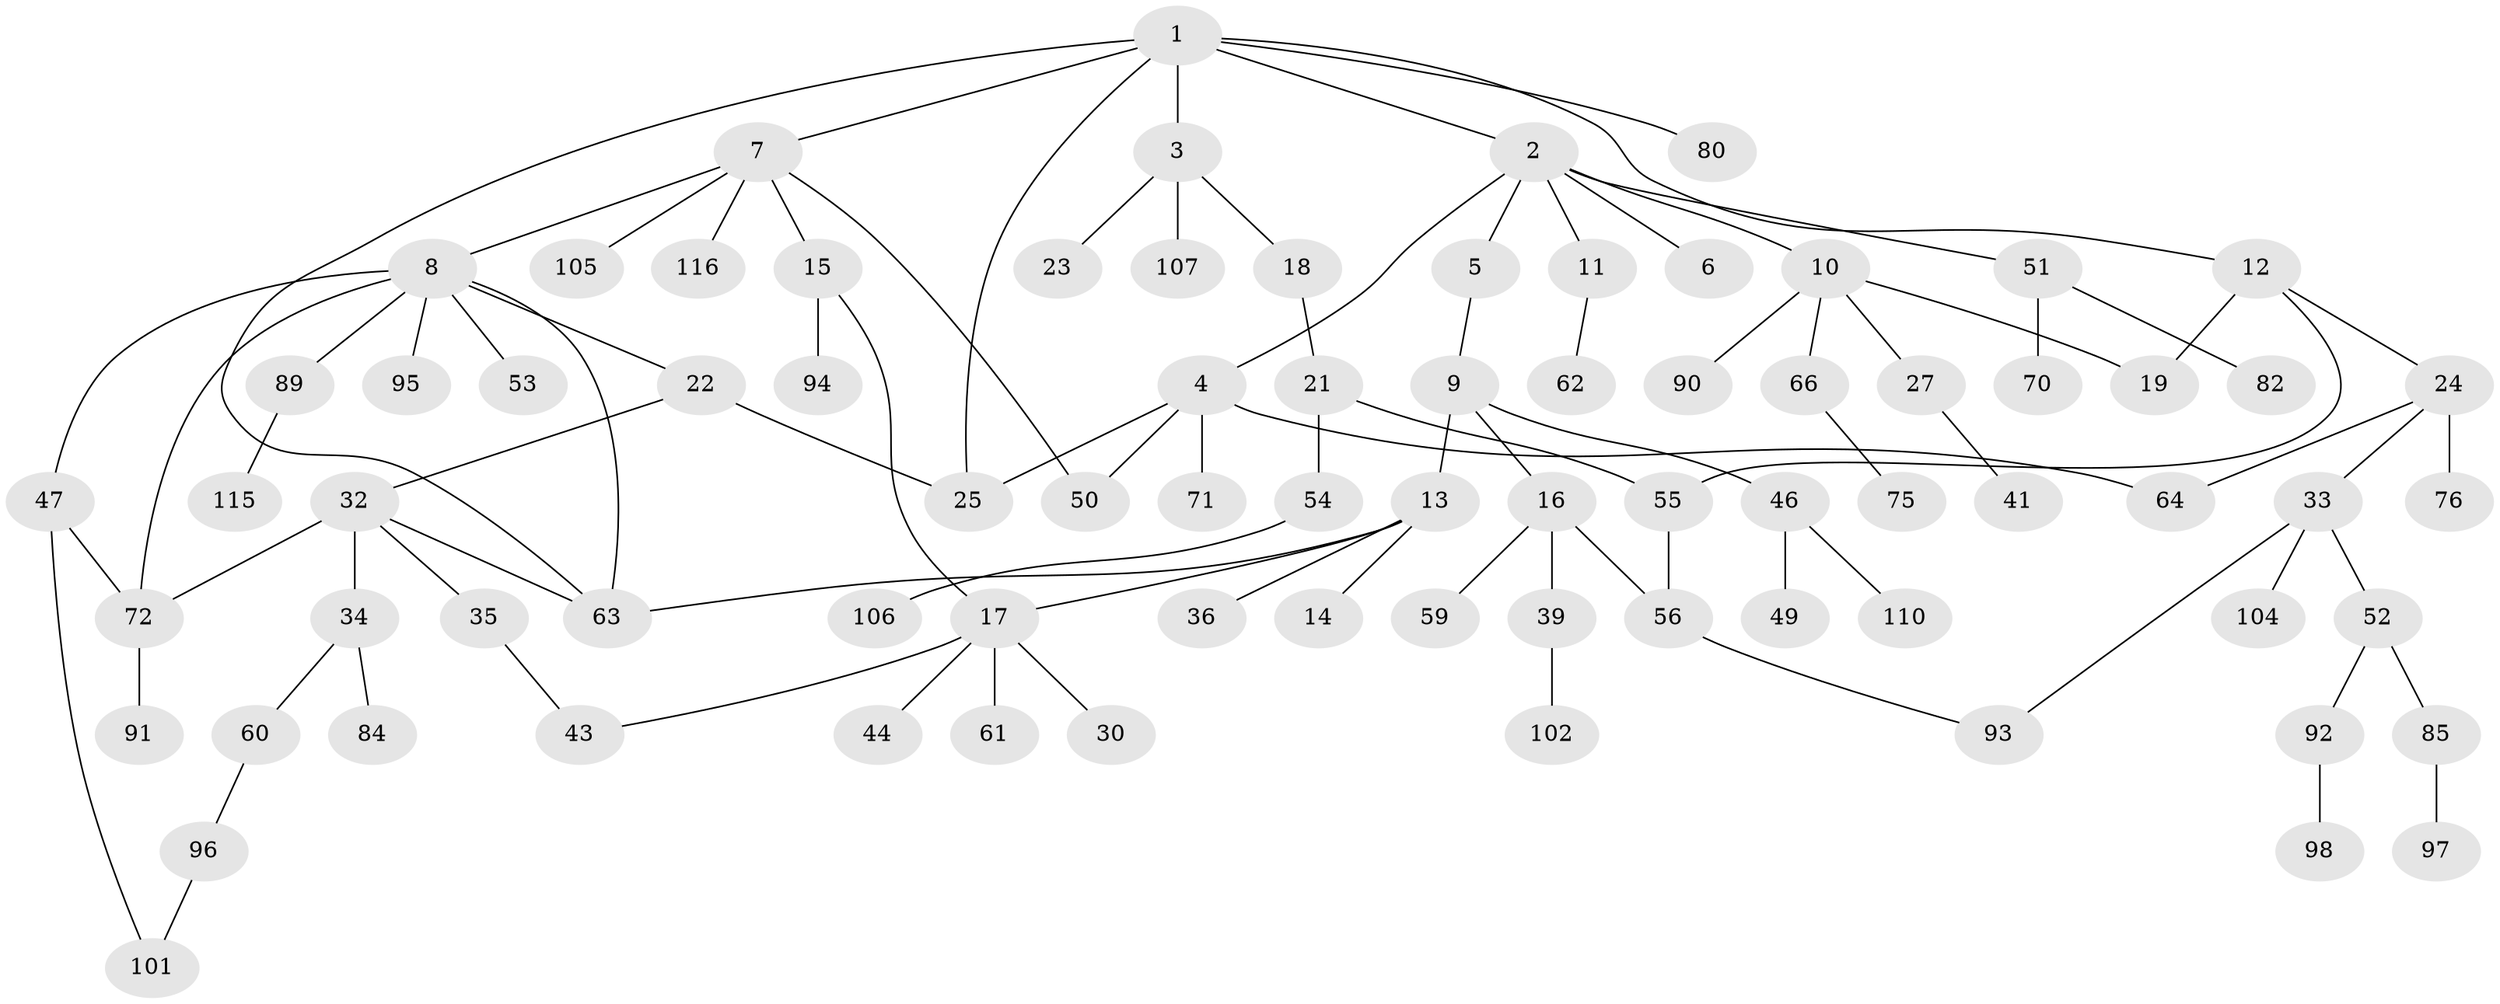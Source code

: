 // original degree distribution, {6: 0.02586206896551724, 8: 0.008620689655172414, 5: 0.034482758620689655, 4: 0.0603448275862069, 2: 0.23275862068965517, 1: 0.41379310344827586, 7: 0.017241379310344827, 3: 0.20689655172413793}
// Generated by graph-tools (version 1.1) at 2025/41/03/06/25 10:41:29]
// undirected, 80 vertices, 95 edges
graph export_dot {
graph [start="1"]
  node [color=gray90,style=filled];
  1 [super="+31"];
  2 [super="+112"];
  3 [super="+26"];
  4 [super="+48"];
  5;
  6;
  7 [super="+28"];
  8 [super="+20"];
  9 [super="+29"];
  10 [super="+57"];
  11 [super="+37"];
  12 [super="+99"];
  13;
  14 [super="+73"];
  15;
  16 [super="+45"];
  17 [super="+42"];
  18 [super="+74"];
  19 [super="+40"];
  21;
  22;
  23;
  24 [super="+67"];
  25;
  27 [super="+58"];
  30;
  32 [super="+103"];
  33 [super="+38"];
  34 [super="+86"];
  35;
  36;
  39 [super="+77"];
  41;
  43 [super="+88"];
  44;
  46;
  47 [super="+100"];
  49;
  50;
  51 [super="+65"];
  52 [super="+109"];
  53;
  54;
  55 [super="+79"];
  56 [super="+81"];
  59;
  60 [super="+68"];
  61;
  62;
  63 [super="+69"];
  64 [super="+78"];
  66;
  70;
  71 [super="+83"];
  72;
  75;
  76;
  80;
  82;
  84;
  85 [super="+87"];
  89;
  90 [super="+108"];
  91;
  92;
  93;
  94;
  95;
  96 [super="+113"];
  97;
  98 [super="+111"];
  101;
  102;
  104;
  105 [super="+114"];
  106;
  107;
  110;
  115;
  116;
  1 -- 2;
  1 -- 3;
  1 -- 7;
  1 -- 12;
  1 -- 63;
  1 -- 80;
  1 -- 25;
  2 -- 4;
  2 -- 5;
  2 -- 6;
  2 -- 10;
  2 -- 11;
  2 -- 51;
  3 -- 18;
  3 -- 23;
  3 -- 107;
  4 -- 64;
  4 -- 50;
  4 -- 25;
  4 -- 71;
  5 -- 9;
  7 -- 8;
  7 -- 15;
  7 -- 50;
  7 -- 105;
  7 -- 116;
  8 -- 47;
  8 -- 53;
  8 -- 89;
  8 -- 95;
  8 -- 72;
  8 -- 22;
  8 -- 63;
  9 -- 13;
  9 -- 16;
  9 -- 46;
  10 -- 19;
  10 -- 27;
  10 -- 66;
  10 -- 90;
  11 -- 62;
  12 -- 24;
  12 -- 19;
  12 -- 55;
  13 -- 14;
  13 -- 17;
  13 -- 36;
  13 -- 63;
  15 -- 94;
  15 -- 17;
  16 -- 39;
  16 -- 56;
  16 -- 59;
  17 -- 30;
  17 -- 61;
  17 -- 43;
  17 -- 44;
  18 -- 21;
  21 -- 54;
  21 -- 55;
  22 -- 25;
  22 -- 32;
  24 -- 33;
  24 -- 64;
  24 -- 76;
  27 -- 41;
  32 -- 34;
  32 -- 35;
  32 -- 63;
  32 -- 72;
  33 -- 52;
  33 -- 93;
  33 -- 104;
  34 -- 60;
  34 -- 84;
  35 -- 43;
  39 -- 102;
  46 -- 49;
  46 -- 110;
  47 -- 101;
  47 -- 72;
  51 -- 82;
  51 -- 70;
  52 -- 85;
  52 -- 92;
  54 -- 106;
  55 -- 56;
  56 -- 93;
  60 -- 96;
  66 -- 75;
  72 -- 91;
  85 -- 97;
  89 -- 115;
  92 -- 98;
  96 -- 101;
}
